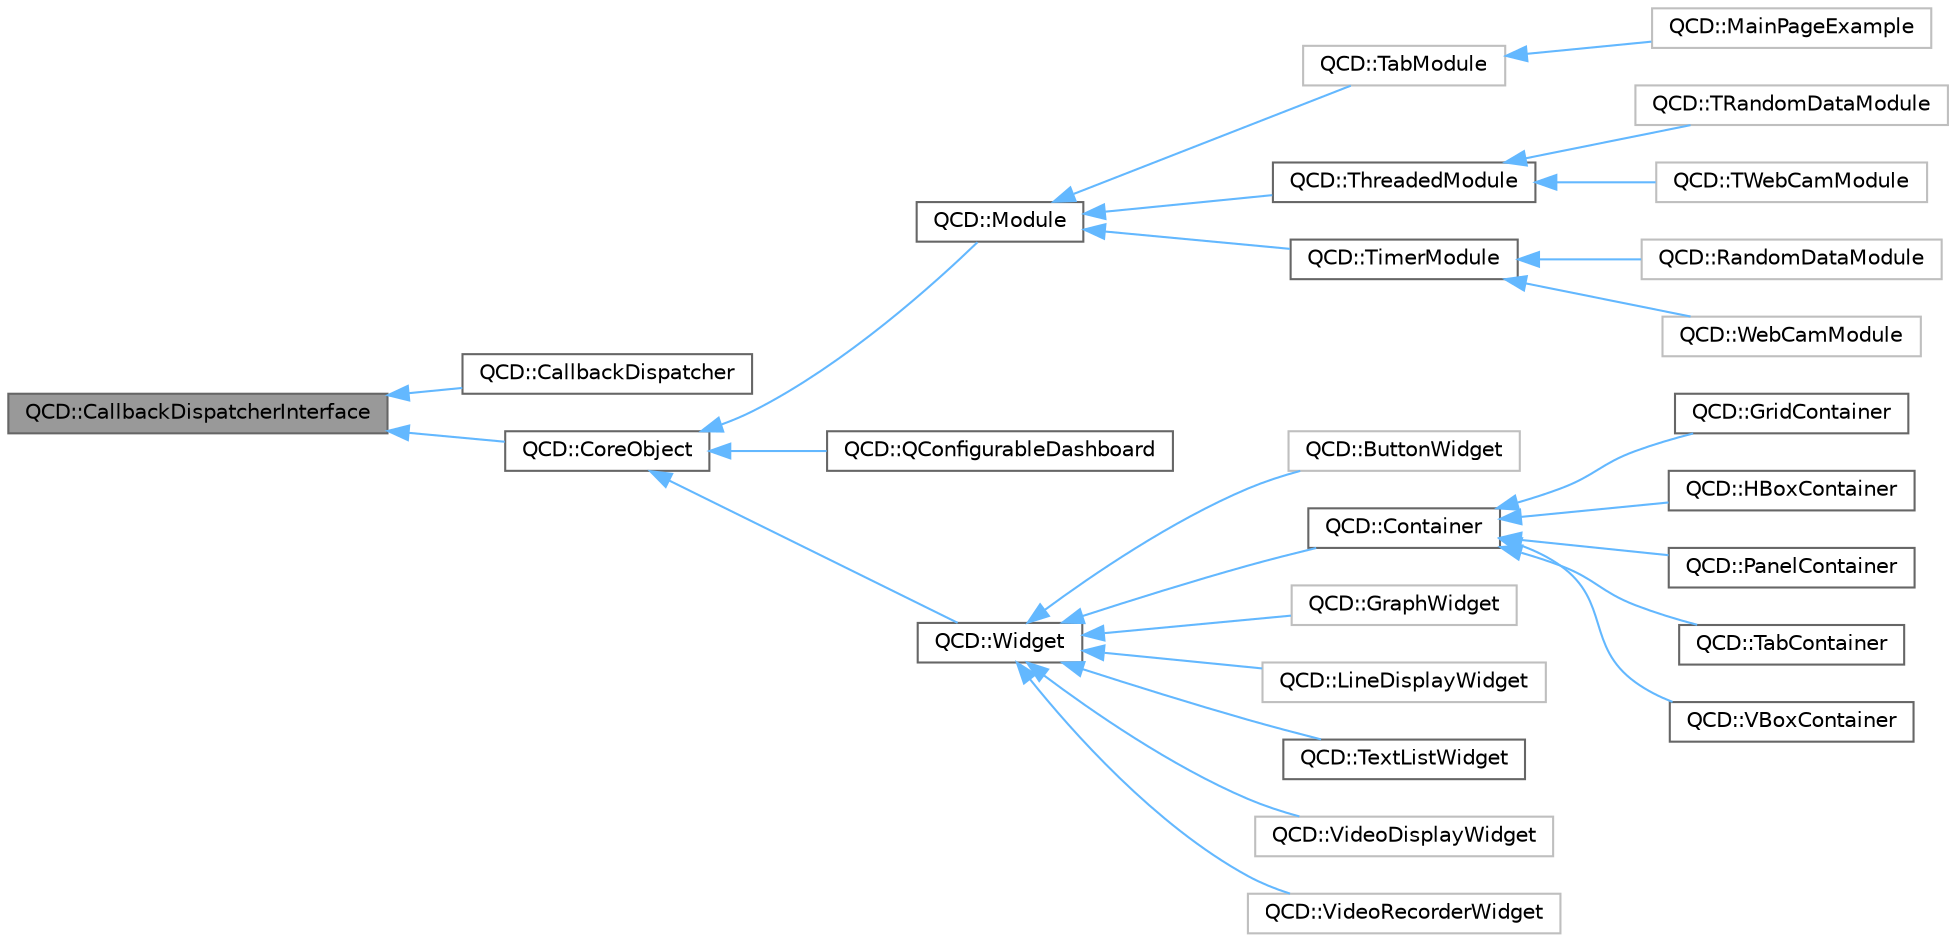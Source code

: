 digraph "QCD::CallbackDispatcherInterface"
{
 // LATEX_PDF_SIZE
  bgcolor="transparent";
  edge [fontname=Helvetica,fontsize=10,labelfontname=Helvetica,labelfontsize=10];
  node [fontname=Helvetica,fontsize=10,shape=box,height=0.2,width=0.4];
  rankdir="LR";
  Node1 [label="QCD::CallbackDispatcherInterface",height=0.2,width=0.4,color="gray40", fillcolor="grey60", style="filled", fontcolor="black",tooltip="Interface definition for callback dispatchers."];
  Node1 -> Node2 [dir="back",color="steelblue1",style="solid"];
  Node2 [label="QCD::CallbackDispatcher",height=0.2,width=0.4,color="gray40", fillcolor="white", style="filled",URL="$classQCD_1_1CallbackDispatcher.html",tooltip="CallbackDispatcher provides a module to register and trigger callbacks based on string identifiers."];
  Node1 -> Node3 [dir="back",color="steelblue1",style="solid"];
  Node3 [label="QCD::CoreObject",height=0.2,width=0.4,color="gray40", fillcolor="white", style="filled",URL="$classQCD_1_1CoreObject.html",tooltip="core object extended by all QCD classes"];
  Node3 -> Node4 [dir="back",color="steelblue1",style="solid"];
  Node4 [label="QCD::Module",height=0.2,width=0.4,color="gray40", fillcolor="white", style="filled",URL="$classQCD_1_1Module.html",tooltip="Base class for all modules."];
  Node4 -> Node5 [dir="back",color="steelblue1",style="solid"];
  Node5 [label="QCD::TabModule",height=0.2,width=0.4,color="grey75", fillcolor="white", style="filled",URL="$classQCD_1_1TabModule.html",tooltip=" "];
  Node5 -> Node6 [dir="back",color="steelblue1",style="solid"];
  Node6 [label="QCD::MainPageExample",height=0.2,width=0.4,color="grey75", fillcolor="white", style="filled",URL="$classQCD_1_1MainPageExample.html",tooltip=" "];
  Node4 -> Node7 [dir="back",color="steelblue1",style="solid"];
  Node7 [label="QCD::ThreadedModule",height=0.2,width=0.4,color="gray40", fillcolor="white", style="filled",URL="$classQCD_1_1ThreadedModule.html",tooltip="Base class for all threaded modules."];
  Node7 -> Node8 [dir="back",color="steelblue1",style="solid"];
  Node8 [label="QCD::TRandomDataModule",height=0.2,width=0.4,color="grey75", fillcolor="white", style="filled",URL="$classQCD_1_1TRandomDataModule.html",tooltip=" "];
  Node7 -> Node9 [dir="back",color="steelblue1",style="solid"];
  Node9 [label="QCD::TWebCamModule",height=0.2,width=0.4,color="grey75", fillcolor="white", style="filled",URL="$classQCD_1_1TWebCamModule.html",tooltip=" "];
  Node4 -> Node10 [dir="back",color="steelblue1",style="solid"];
  Node10 [label="QCD::TimerModule",height=0.2,width=0.4,color="gray40", fillcolor="white", style="filled",URL="$classQCD_1_1TimerModule.html",tooltip="Base Module that allows for a custom update rate."];
  Node10 -> Node11 [dir="back",color="steelblue1",style="solid"];
  Node11 [label="QCD::RandomDataModule",height=0.2,width=0.4,color="grey75", fillcolor="white", style="filled",URL="$classQCD_1_1RandomDataModule.html",tooltip=" "];
  Node10 -> Node12 [dir="back",color="steelblue1",style="solid"];
  Node12 [label="QCD::WebCamModule",height=0.2,width=0.4,color="grey75", fillcolor="white", style="filled",URL="$classQCD_1_1WebCamModule.html",tooltip=" "];
  Node3 -> Node13 [dir="back",color="steelblue1",style="solid"];
  Node13 [label="QCD::QConfigurableDashboard",height=0.2,width=0.4,color="gray40", fillcolor="white", style="filled",URL="$classQCD_1_1QConfigurableDashboard.html",tooltip="core class for running a QCD dashboard application."];
  Node3 -> Node14 [dir="back",color="steelblue1",style="solid"];
  Node14 [label="QCD::Widget",height=0.2,width=0.4,color="gray40", fillcolor="white", style="filled",URL="$classQCD_1_1Widget.html",tooltip="Base class for all QCD custom widget."];
  Node14 -> Node15 [dir="back",color="steelblue1",style="solid"];
  Node15 [label="QCD::ButtonWidget",height=0.2,width=0.4,color="grey75", fillcolor="white", style="filled",URL="$classQCD_1_1ButtonWidget.html",tooltip=" "];
  Node14 -> Node16 [dir="back",color="steelblue1",style="solid"];
  Node16 [label="QCD::Container",height=0.2,width=0.4,color="gray40", fillcolor="white", style="filled",URL="$classQCD_1_1Container.html",tooltip="Base class for all QCD containers."];
  Node16 -> Node17 [dir="back",color="steelblue1",style="solid"];
  Node17 [label="QCD::GridContainer",height=0.2,width=0.4,color="gray40", fillcolor="white", style="filled",URL="$classQCD_1_1GridContainer.html",tooltip="Widget that acts like a QGridLayout."];
  Node16 -> Node18 [dir="back",color="steelblue1",style="solid"];
  Node18 [label="QCD::HBoxContainer",height=0.2,width=0.4,color="gray40", fillcolor="white", style="filled",URL="$classQCD_1_1HBoxContainer.html",tooltip="Widget that acts like a QHBoxLayout."];
  Node16 -> Node19 [dir="back",color="steelblue1",style="solid"];
  Node19 [label="QCD::PanelContainer",height=0.2,width=0.4,color="gray40", fillcolor="white", style="filled",URL="$classQCD_1_1PanelContainer.html",tooltip="Widget that allows you to specify absolute positions."];
  Node16 -> Node20 [dir="back",color="steelblue1",style="solid"];
  Node20 [label="QCD::TabContainer",height=0.2,width=0.4,color="gray40", fillcolor="white", style="filled",URL="$classQCD_1_1TabContainer.html",tooltip="Widget that acts like a QTabWidget."];
  Node16 -> Node21 [dir="back",color="steelblue1",style="solid"];
  Node21 [label="QCD::VBoxContainer",height=0.2,width=0.4,color="gray40", fillcolor="white", style="filled",URL="$classQCD_1_1VBoxContainer.html",tooltip="Widget that acts like a QVBoxLayout."];
  Node14 -> Node22 [dir="back",color="steelblue1",style="solid"];
  Node22 [label="QCD::GraphWidget",height=0.2,width=0.4,color="grey75", fillcolor="white", style="filled",URL="$classQCD_1_1GraphWidget.html",tooltip=" "];
  Node14 -> Node23 [dir="back",color="steelblue1",style="solid"];
  Node23 [label="QCD::LineDisplayWidget",height=0.2,width=0.4,color="grey75", fillcolor="white", style="filled",URL="$classQCD_1_1LineDisplayWidget.html",tooltip=" "];
  Node14 -> Node24 [dir="back",color="steelblue1",style="solid"];
  Node24 [label="QCD::TextListWidget",height=0.2,width=0.4,color="gray40", fillcolor="white", style="filled",URL="$classQCD_1_1TextListWidget.html",tooltip="QCD Widget that displays a selection of lines of data."];
  Node14 -> Node25 [dir="back",color="steelblue1",style="solid"];
  Node25 [label="QCD::VideoDisplayWidget",height=0.2,width=0.4,color="grey75", fillcolor="white", style="filled",URL="$classQCD_1_1VideoDisplayWidget.html",tooltip=" "];
  Node14 -> Node26 [dir="back",color="steelblue1",style="solid"];
  Node26 [label="QCD::VideoRecorderWidget",height=0.2,width=0.4,color="grey75", fillcolor="white", style="filled",URL="$classQCD_1_1VideoRecorderWidget.html",tooltip=" "];
}

